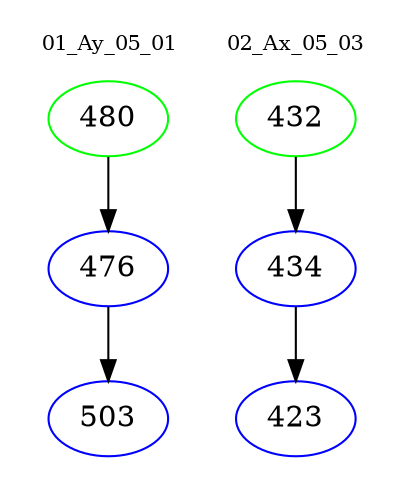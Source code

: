 digraph{
subgraph cluster_0 {
color = white
label = "01_Ay_05_01";
fontsize=10;
T0_480 [label="480", color="green"]
T0_480 -> T0_476 [color="black"]
T0_476 [label="476", color="blue"]
T0_476 -> T0_503 [color="black"]
T0_503 [label="503", color="blue"]
}
subgraph cluster_1 {
color = white
label = "02_Ax_05_03";
fontsize=10;
T1_432 [label="432", color="green"]
T1_432 -> T1_434 [color="black"]
T1_434 [label="434", color="blue"]
T1_434 -> T1_423 [color="black"]
T1_423 [label="423", color="blue"]
}
}
